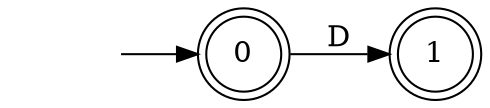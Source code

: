 digraph AFD {
    rankdir=LR;
    node [shape = circle];
    0 [shape=doublecircle];
    1 [shape=doublecircle];
    start [shape=plaintext,label=""];
    start -> 0;
    0 -> 1 [label="D"];
}